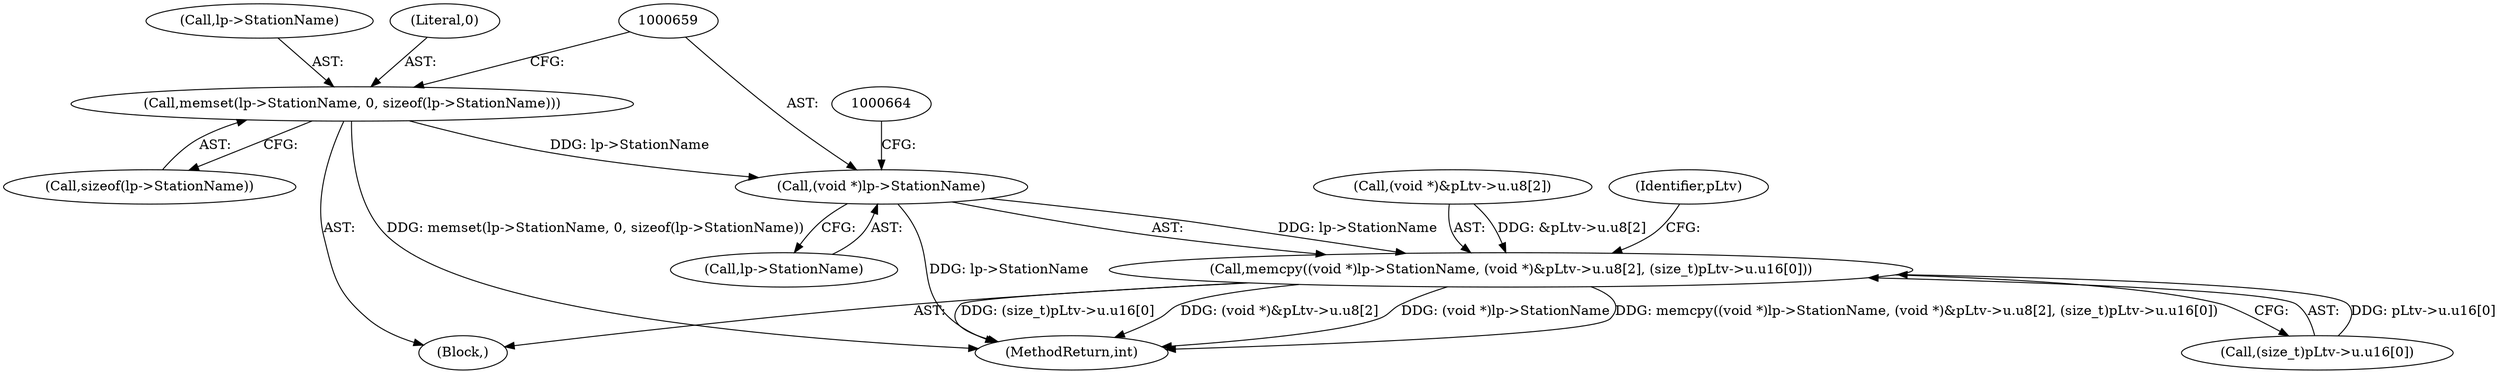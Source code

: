 digraph "1_linux_b5e2f339865fb443107e5b10603e53bbc92dc054_0@del" {
"1000658" [label="(Call,(void *)lp->StationName)"];
"1000648" [label="(Call,memset(lp->StationName, 0, sizeof(lp->StationName)))"];
"1000657" [label="(Call,memcpy((void *)lp->StationName, (void *)&pLtv->u.u8[2], (size_t)pLtv->u.u16[0]))"];
"1000652" [label="(Literal,0)"];
"1000660" [label="(Call,lp->StationName)"];
"1000411" [label="(Block,)"];
"1000658" [label="(Call,(void *)lp->StationName)"];
"1000653" [label="(Call,sizeof(lp->StationName))"];
"1000649" [label="(Call,lp->StationName)"];
"1000648" [label="(Call,memset(lp->StationName, 0, sizeof(lp->StationName)))"];
"1000663" [label="(Call,(void *)&pLtv->u.u8[2])"];
"1000686" [label="(Identifier,pLtv)"];
"1000657" [label="(Call,memcpy((void *)lp->StationName, (void *)&pLtv->u.u8[2], (size_t)pLtv->u.u16[0]))"];
"1002516" [label="(MethodReturn,int)"];
"1000673" [label="(Call,(size_t)pLtv->u.u16[0])"];
"1000658" -> "1000657"  [label="AST: "];
"1000658" -> "1000660"  [label="CFG: "];
"1000659" -> "1000658"  [label="AST: "];
"1000660" -> "1000658"  [label="AST: "];
"1000664" -> "1000658"  [label="CFG: "];
"1000658" -> "1002516"  [label="DDG: lp->StationName"];
"1000658" -> "1000657"  [label="DDG: lp->StationName"];
"1000648" -> "1000658"  [label="DDG: lp->StationName"];
"1000648" -> "1000411"  [label="AST: "];
"1000648" -> "1000653"  [label="CFG: "];
"1000649" -> "1000648"  [label="AST: "];
"1000652" -> "1000648"  [label="AST: "];
"1000653" -> "1000648"  [label="AST: "];
"1000659" -> "1000648"  [label="CFG: "];
"1000648" -> "1002516"  [label="DDG: memset(lp->StationName, 0, sizeof(lp->StationName))"];
"1000657" -> "1000411"  [label="AST: "];
"1000657" -> "1000673"  [label="CFG: "];
"1000663" -> "1000657"  [label="AST: "];
"1000673" -> "1000657"  [label="AST: "];
"1000686" -> "1000657"  [label="CFG: "];
"1000657" -> "1002516"  [label="DDG: (void *)&pLtv->u.u8[2]"];
"1000657" -> "1002516"  [label="DDG: (void *)lp->StationName"];
"1000657" -> "1002516"  [label="DDG: memcpy((void *)lp->StationName, (void *)&pLtv->u.u8[2], (size_t)pLtv->u.u16[0])"];
"1000657" -> "1002516"  [label="DDG: (size_t)pLtv->u.u16[0]"];
"1000663" -> "1000657"  [label="DDG: &pLtv->u.u8[2]"];
"1000673" -> "1000657"  [label="DDG: pLtv->u.u16[0]"];
}

